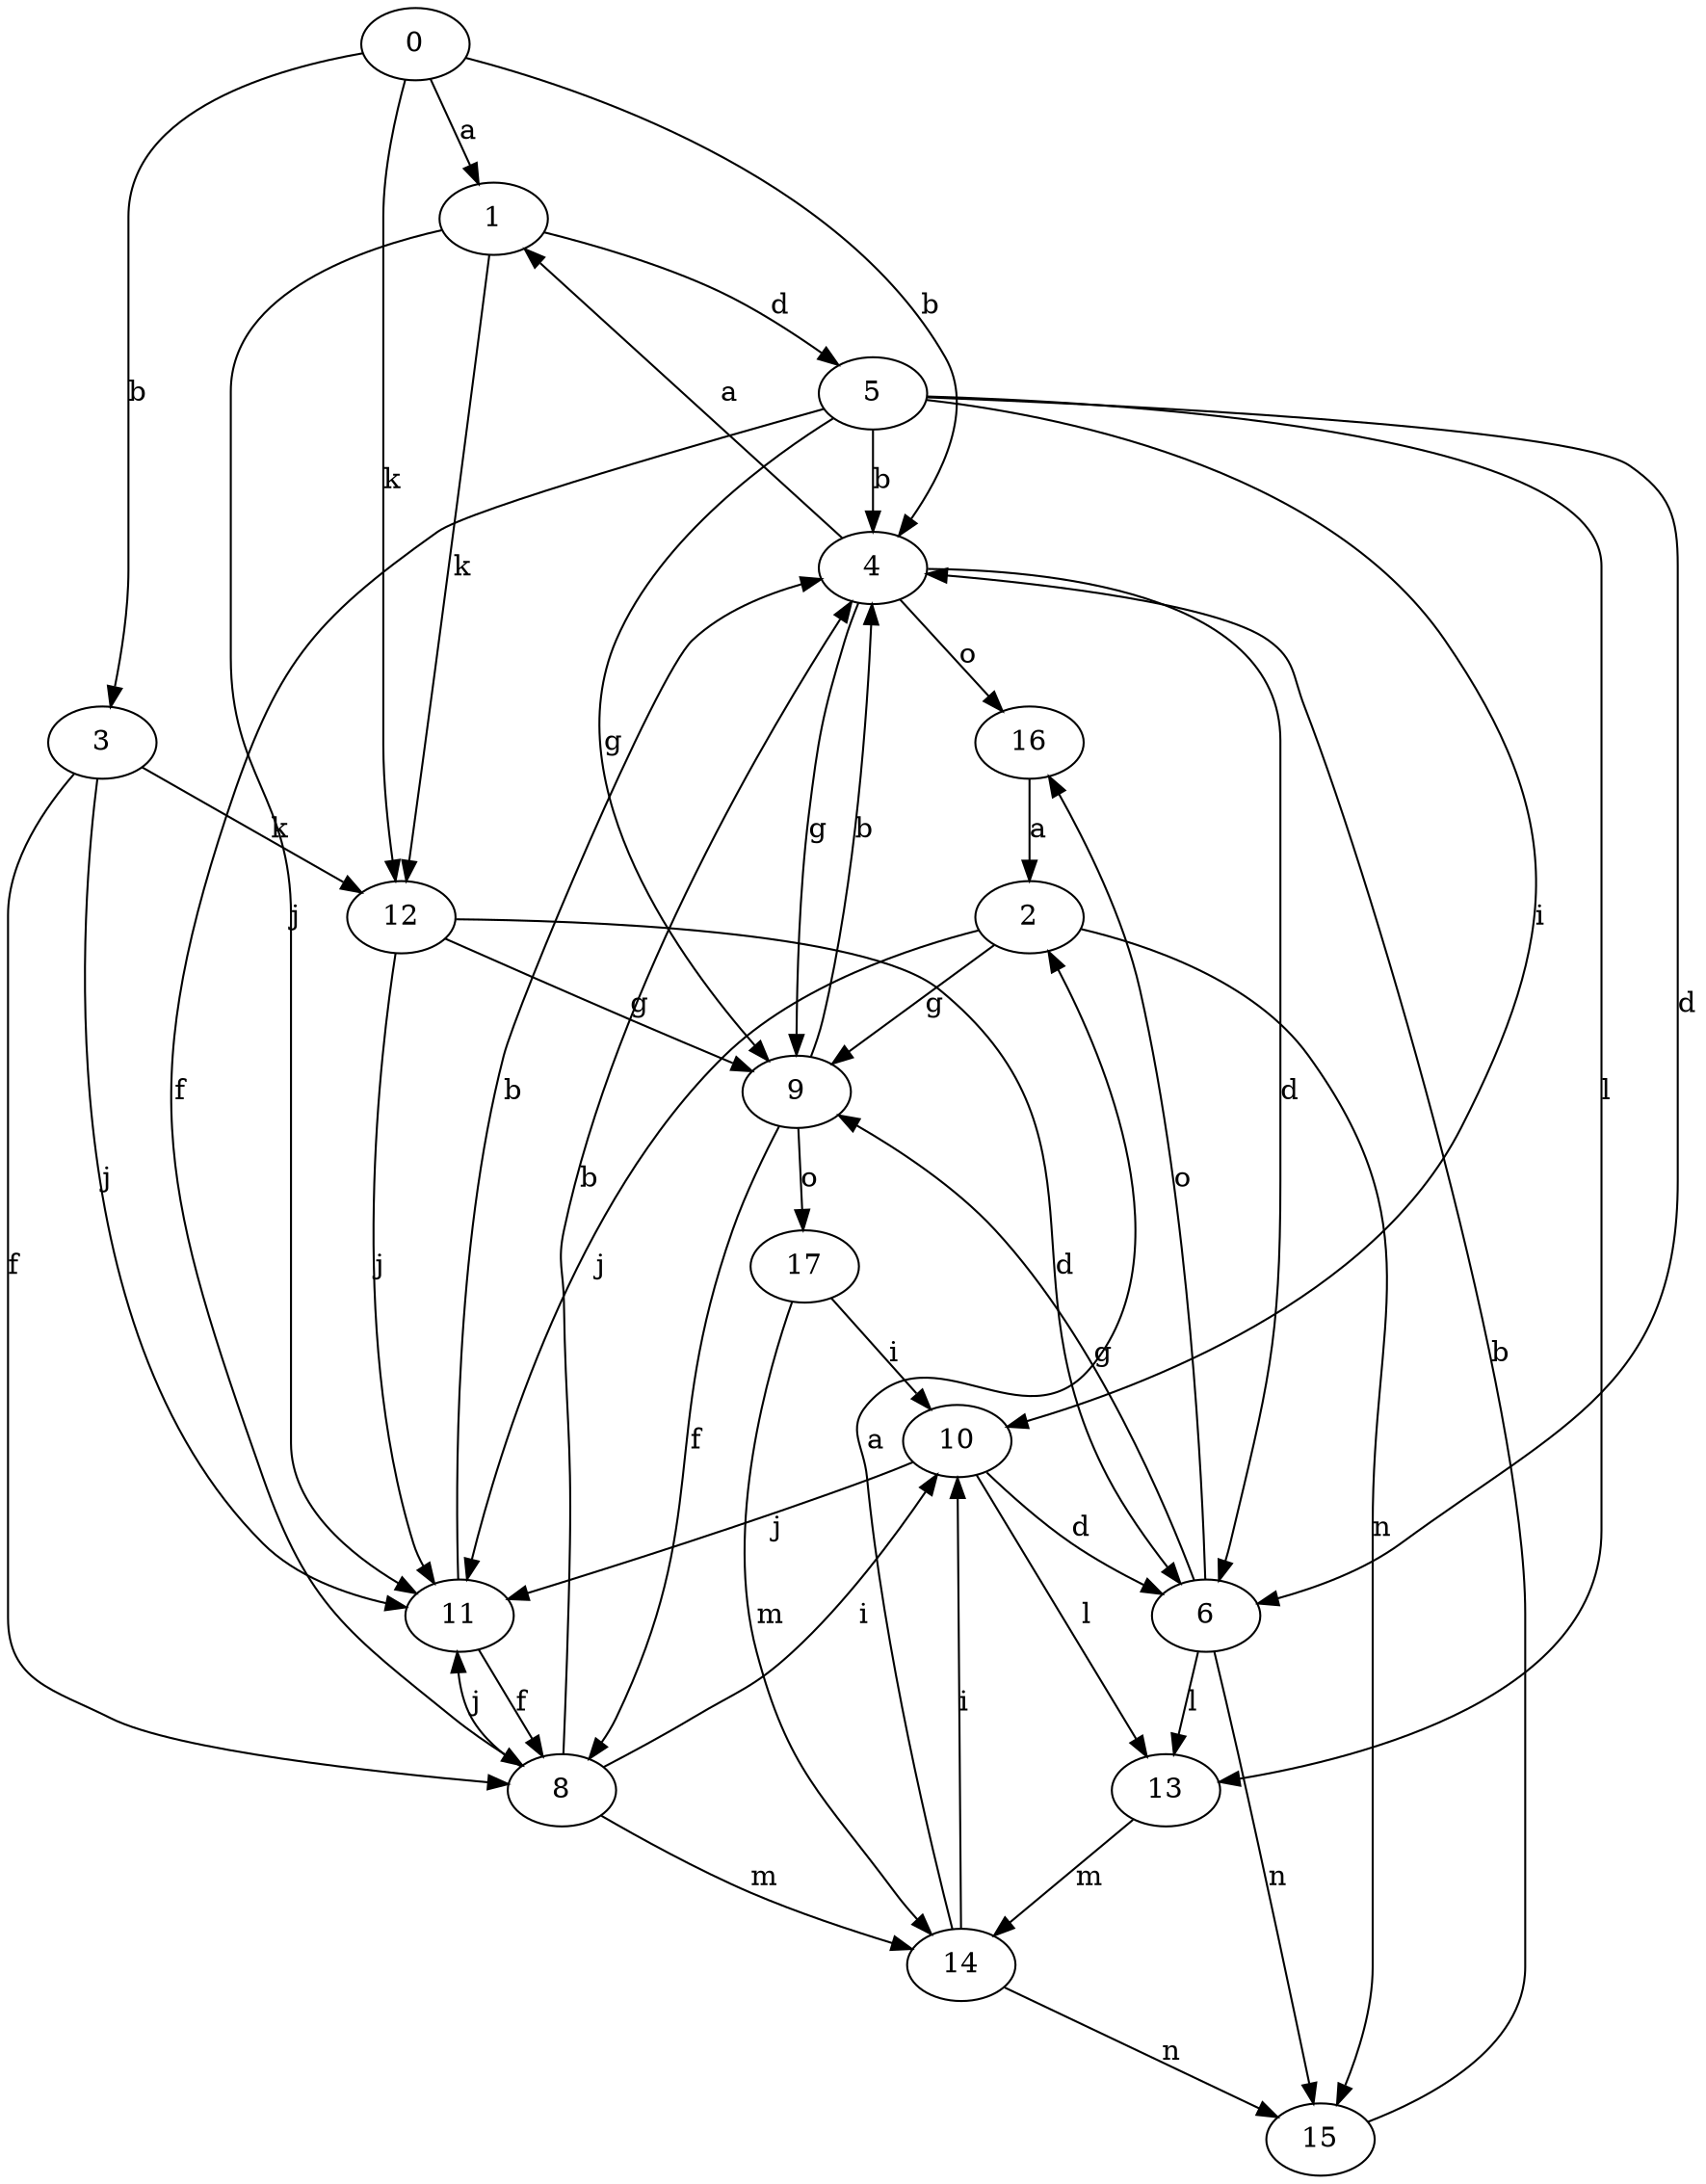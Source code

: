 strict digraph  {
1;
2;
3;
4;
5;
6;
8;
9;
10;
11;
12;
13;
0;
14;
15;
16;
17;
1 -> 5  [label=d];
1 -> 11  [label=j];
1 -> 12  [label=k];
2 -> 9  [label=g];
2 -> 11  [label=j];
2 -> 15  [label=n];
3 -> 8  [label=f];
3 -> 11  [label=j];
3 -> 12  [label=k];
4 -> 1  [label=a];
4 -> 6  [label=d];
4 -> 9  [label=g];
4 -> 16  [label=o];
5 -> 4  [label=b];
5 -> 6  [label=d];
5 -> 8  [label=f];
5 -> 9  [label=g];
5 -> 10  [label=i];
5 -> 13  [label=l];
6 -> 9  [label=g];
6 -> 13  [label=l];
6 -> 15  [label=n];
6 -> 16  [label=o];
8 -> 4  [label=b];
8 -> 10  [label=i];
8 -> 11  [label=j];
8 -> 14  [label=m];
9 -> 4  [label=b];
9 -> 8  [label=f];
9 -> 17  [label=o];
10 -> 6  [label=d];
10 -> 11  [label=j];
10 -> 13  [label=l];
11 -> 4  [label=b];
11 -> 8  [label=f];
12 -> 6  [label=d];
12 -> 9  [label=g];
12 -> 11  [label=j];
13 -> 14  [label=m];
0 -> 1  [label=a];
0 -> 3  [label=b];
0 -> 4  [label=b];
0 -> 12  [label=k];
14 -> 2  [label=a];
14 -> 10  [label=i];
14 -> 15  [label=n];
15 -> 4  [label=b];
16 -> 2  [label=a];
17 -> 10  [label=i];
17 -> 14  [label=m];
}
